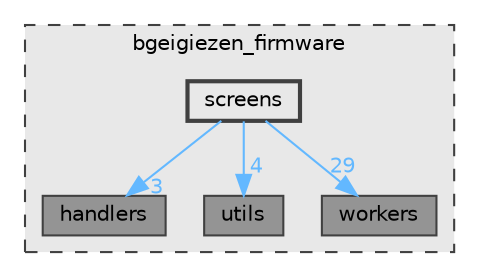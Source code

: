 digraph "bgeigiezen_firmware/screens"
{
 // LATEX_PDF_SIZE
  bgcolor="transparent";
  edge [fontname=Helvetica,fontsize=10,labelfontname=Helvetica,labelfontsize=10];
  node [fontname=Helvetica,fontsize=10,shape=box,height=0.2,width=0.4];
  compound=true
  subgraph clusterdir_e1eaf1e768829cf4a63747721d8faaf4 {
    graph [ bgcolor="#e8e8e8", pencolor="grey25", label="bgeigiezen_firmware", fontname=Helvetica,fontsize=10 style="filled,dashed", URL="dir_e1eaf1e768829cf4a63747721d8faaf4.html",tooltip=""]
  dir_749451a598ecd5c0309d9027278f34c6 [label="handlers", fillcolor="#949494", color="grey25", style="filled", URL="dir_749451a598ecd5c0309d9027278f34c6.html",tooltip=""];
  dir_a24ad72c06e21cd2cd0e24e40f39aea1 [label="utils", fillcolor="#949494", color="grey25", style="filled", URL="dir_a24ad72c06e21cd2cd0e24e40f39aea1.html",tooltip=""];
  dir_d5d1412b4c1b9faa3d16b8867b1e9070 [label="workers", fillcolor="#949494", color="grey25", style="filled", URL="dir_d5d1412b4c1b9faa3d16b8867b1e9070.html",tooltip=""];
  dir_6f13c7d66f004924e86a65a4e93b51f7 [label="screens", fillcolor="#e8e8e8", color="grey25", style="filled,bold", URL="dir_6f13c7d66f004924e86a65a4e93b51f7.html",tooltip=""];
  }
  dir_6f13c7d66f004924e86a65a4e93b51f7->dir_749451a598ecd5c0309d9027278f34c6 [headlabel="3", labeldistance=1.5 headhref="dir_000006_000004.html" href="dir_000006_000004.html" color="steelblue1" fontcolor="steelblue1"];
  dir_6f13c7d66f004924e86a65a4e93b51f7->dir_a24ad72c06e21cd2cd0e24e40f39aea1 [headlabel="4", labeldistance=1.5 headhref="dir_000006_000012.html" href="dir_000006_000012.html" color="steelblue1" fontcolor="steelblue1"];
  dir_6f13c7d66f004924e86a65a4e93b51f7->dir_d5d1412b4c1b9faa3d16b8867b1e9070 [headlabel="29", labeldistance=1.5 headhref="dir_000006_000013.html" href="dir_000006_000013.html" color="steelblue1" fontcolor="steelblue1"];
}
